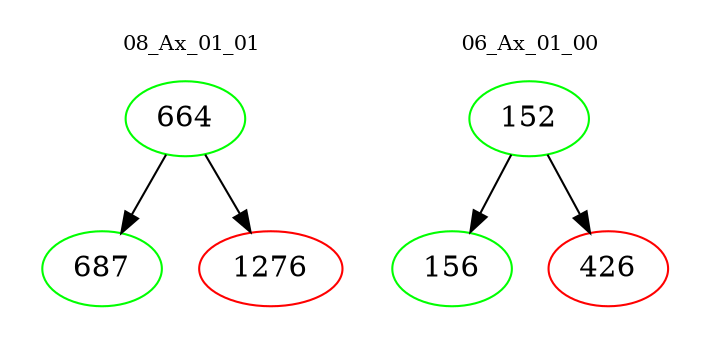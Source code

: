 digraph{
subgraph cluster_0 {
color = white
label = "08_Ax_01_01";
fontsize=10;
T0_664 [label="664", color="green"]
T0_664 -> T0_687 [color="black"]
T0_687 [label="687", color="green"]
T0_664 -> T0_1276 [color="black"]
T0_1276 [label="1276", color="red"]
}
subgraph cluster_1 {
color = white
label = "06_Ax_01_00";
fontsize=10;
T1_152 [label="152", color="green"]
T1_152 -> T1_156 [color="black"]
T1_156 [label="156", color="green"]
T1_152 -> T1_426 [color="black"]
T1_426 [label="426", color="red"]
}
}
